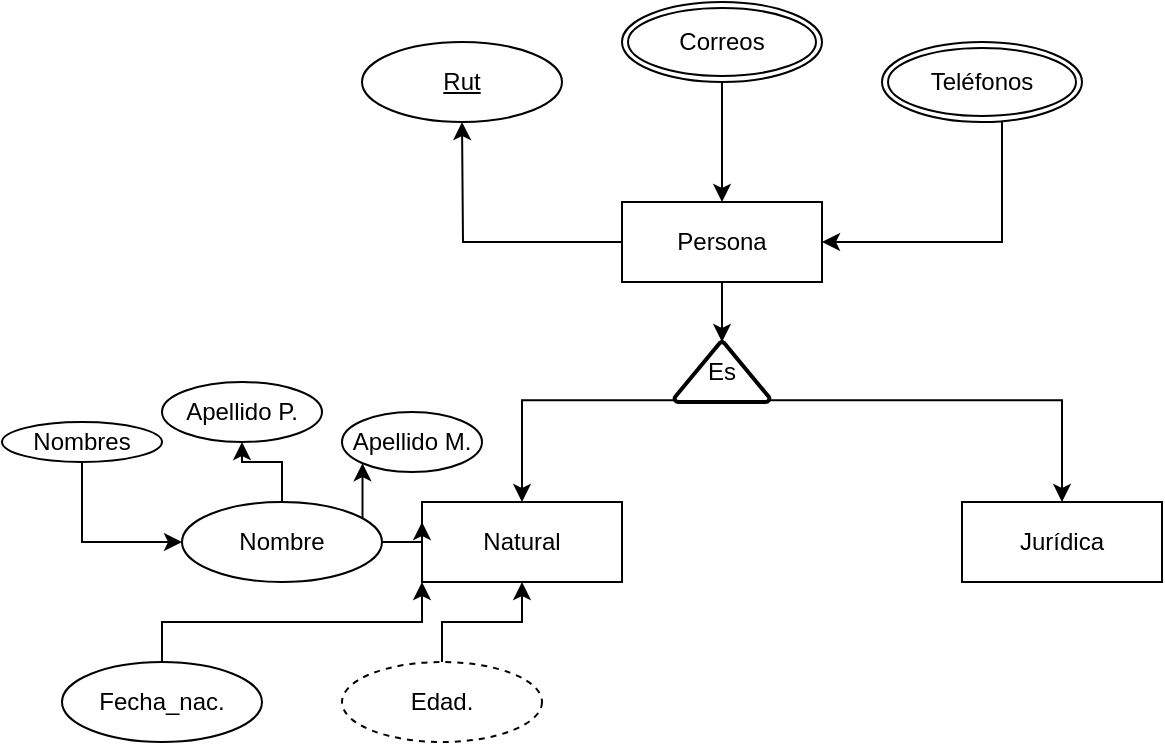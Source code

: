 <mxfile version="17.4.4" type="github" pages="2">
  <diagram id="zzye00l6cjTFEzyAzEfS" name="Page-1">
    <mxGraphModel dx="827" dy="490" grid="1" gridSize="10" guides="1" tooltips="1" connect="1" arrows="1" fold="1" page="1" pageScale="1" pageWidth="827" pageHeight="1169" math="0" shadow="0">
      <root>
        <mxCell id="0" />
        <mxCell id="1" parent="0" />
        <mxCell id="3ovZpFwWh21vao-ExUY7-5" style="edgeStyle=orthogonalEdgeStyle;rounded=0;orthogonalLoop=1;jettySize=auto;html=1;exitX=0;exitY=0.5;exitDx=0;exitDy=0;" parent="1" source="3ovZpFwWh21vao-ExUY7-8" edge="1">
          <mxGeometry relative="1" as="geometry">
            <mxPoint x="250" y="90" as="targetPoint" />
            <mxPoint x="354" y="155" as="sourcePoint" />
          </mxGeometry>
        </mxCell>
        <mxCell id="3ovZpFwWh21vao-ExUY7-15" style="edgeStyle=orthogonalEdgeStyle;rounded=0;orthogonalLoop=1;jettySize=auto;html=1;entryX=0.5;entryY=0;entryDx=0;entryDy=0;entryPerimeter=0;" parent="1" source="3ovZpFwWh21vao-ExUY7-8" target="3ovZpFwWh21vao-ExUY7-14" edge="1">
          <mxGeometry relative="1" as="geometry" />
        </mxCell>
        <mxCell id="3ovZpFwWh21vao-ExUY7-8" value="Persona" style="whiteSpace=wrap;html=1;align=center;" parent="1" vertex="1">
          <mxGeometry x="330" y="130" width="100" height="40" as="geometry" />
        </mxCell>
        <mxCell id="3ovZpFwWh21vao-ExUY7-9" value="Rut" style="ellipse;whiteSpace=wrap;html=1;align=center;fontStyle=4;" parent="1" vertex="1">
          <mxGeometry x="200" y="50" width="100" height="40" as="geometry" />
        </mxCell>
        <mxCell id="3ovZpFwWh21vao-ExUY7-11" style="edgeStyle=orthogonalEdgeStyle;rounded=0;orthogonalLoop=1;jettySize=auto;html=1;entryX=0.5;entryY=0;entryDx=0;entryDy=0;" parent="1" source="3ovZpFwWh21vao-ExUY7-10" target="3ovZpFwWh21vao-ExUY7-8" edge="1">
          <mxGeometry relative="1" as="geometry" />
        </mxCell>
        <mxCell id="3ovZpFwWh21vao-ExUY7-10" value="Correos" style="ellipse;shape=doubleEllipse;margin=3;whiteSpace=wrap;html=1;align=center;" parent="1" vertex="1">
          <mxGeometry x="330" y="30" width="100" height="40" as="geometry" />
        </mxCell>
        <mxCell id="3ovZpFwWh21vao-ExUY7-13" style="edgeStyle=orthogonalEdgeStyle;rounded=0;orthogonalLoop=1;jettySize=auto;html=1;entryX=1;entryY=0.5;entryDx=0;entryDy=0;" parent="1" source="3ovZpFwWh21vao-ExUY7-12" target="3ovZpFwWh21vao-ExUY7-8" edge="1">
          <mxGeometry relative="1" as="geometry">
            <Array as="points">
              <mxPoint x="520" y="150" />
            </Array>
          </mxGeometry>
        </mxCell>
        <mxCell id="3ovZpFwWh21vao-ExUY7-12" value="Teléfonos" style="ellipse;shape=doubleEllipse;margin=3;whiteSpace=wrap;html=1;align=center;" parent="1" vertex="1">
          <mxGeometry x="460" y="50" width="100" height="40" as="geometry" />
        </mxCell>
        <mxCell id="3ovZpFwWh21vao-ExUY7-16" style="edgeStyle=orthogonalEdgeStyle;rounded=0;orthogonalLoop=1;jettySize=auto;html=1;exitX=0.01;exitY=0.97;exitDx=0;exitDy=0;exitPerimeter=0;entryX=0.5;entryY=0;entryDx=0;entryDy=0;" parent="1" source="3ovZpFwWh21vao-ExUY7-14" target="3ovZpFwWh21vao-ExUY7-17" edge="1">
          <mxGeometry relative="1" as="geometry">
            <mxPoint x="170" y="280" as="targetPoint" />
            <Array as="points">
              <mxPoint x="280" y="229" />
            </Array>
          </mxGeometry>
        </mxCell>
        <mxCell id="3ovZpFwWh21vao-ExUY7-19" value="" style="edgeStyle=orthogonalEdgeStyle;rounded=0;orthogonalLoop=1;jettySize=auto;html=1;entryX=0.5;entryY=0;entryDx=0;entryDy=0;exitX=0.99;exitY=0.97;exitDx=0;exitDy=0;exitPerimeter=0;" parent="1" source="3ovZpFwWh21vao-ExUY7-14" target="3ovZpFwWh21vao-ExUY7-20" edge="1">
          <mxGeometry relative="1" as="geometry">
            <mxPoint x="447.5" y="215" as="targetPoint" />
            <Array as="points">
              <mxPoint x="550" y="229" />
            </Array>
          </mxGeometry>
        </mxCell>
        <mxCell id="3ovZpFwWh21vao-ExUY7-14" value="Es" style="strokeWidth=2;html=1;shape=mxgraph.flowchart.extract_or_measurement;whiteSpace=wrap;" parent="1" vertex="1">
          <mxGeometry x="356.25" y="200" width="47.5" height="30" as="geometry" />
        </mxCell>
        <mxCell id="3ovZpFwWh21vao-ExUY7-17" value="Natural" style="whiteSpace=wrap;html=1;align=center;" parent="1" vertex="1">
          <mxGeometry x="230" y="280" width="100" height="40" as="geometry" />
        </mxCell>
        <mxCell id="3ovZpFwWh21vao-ExUY7-20" value="Jurídica" style="whiteSpace=wrap;html=1;align=center;" parent="1" vertex="1">
          <mxGeometry x="500" y="280" width="100" height="40" as="geometry" />
        </mxCell>
        <mxCell id="3ovZpFwWh21vao-ExUY7-22" style="edgeStyle=orthogonalEdgeStyle;rounded=0;orthogonalLoop=1;jettySize=auto;html=1;entryX=0;entryY=0.25;entryDx=0;entryDy=0;" parent="1" source="3ovZpFwWh21vao-ExUY7-21" target="3ovZpFwWh21vao-ExUY7-17" edge="1">
          <mxGeometry relative="1" as="geometry" />
        </mxCell>
        <mxCell id="3ovZpFwWh21vao-ExUY7-27" style="edgeStyle=orthogonalEdgeStyle;rounded=0;orthogonalLoop=1;jettySize=auto;html=1;entryX=0.5;entryY=1;entryDx=0;entryDy=0;" parent="1" source="3ovZpFwWh21vao-ExUY7-21" target="3ovZpFwWh21vao-ExUY7-25" edge="1">
          <mxGeometry relative="1" as="geometry" />
        </mxCell>
        <mxCell id="3ovZpFwWh21vao-ExUY7-28" style="edgeStyle=orthogonalEdgeStyle;rounded=0;orthogonalLoop=1;jettySize=auto;html=1;entryX=0;entryY=1;entryDx=0;entryDy=0;" parent="1" source="3ovZpFwWh21vao-ExUY7-21" target="3ovZpFwWh21vao-ExUY7-26" edge="1">
          <mxGeometry relative="1" as="geometry">
            <Array as="points">
              <mxPoint x="190" y="280" />
              <mxPoint x="190" y="280" />
            </Array>
          </mxGeometry>
        </mxCell>
        <mxCell id="3ovZpFwWh21vao-ExUY7-21" value="Nombre" style="ellipse;whiteSpace=wrap;html=1;align=center;" parent="1" vertex="1">
          <mxGeometry x="110" y="280" width="100" height="40" as="geometry" />
        </mxCell>
        <mxCell id="3ovZpFwWh21vao-ExUY7-24" style="edgeStyle=orthogonalEdgeStyle;rounded=0;orthogonalLoop=1;jettySize=auto;html=1;entryX=0;entryY=0.5;entryDx=0;entryDy=0;exitX=0.5;exitY=1;exitDx=0;exitDy=0;" parent="1" source="3ovZpFwWh21vao-ExUY7-23" target="3ovZpFwWh21vao-ExUY7-21" edge="1">
          <mxGeometry relative="1" as="geometry">
            <Array as="points">
              <mxPoint x="60" y="300" />
            </Array>
          </mxGeometry>
        </mxCell>
        <mxCell id="3ovZpFwWh21vao-ExUY7-23" value="Nombres" style="ellipse;whiteSpace=wrap;html=1;align=center;" parent="1" vertex="1">
          <mxGeometry x="20" y="240" width="80" height="20" as="geometry" />
        </mxCell>
        <mxCell id="3ovZpFwWh21vao-ExUY7-25" value="Apellido P." style="ellipse;whiteSpace=wrap;html=1;align=center;" parent="1" vertex="1">
          <mxGeometry x="100" y="220" width="80" height="30" as="geometry" />
        </mxCell>
        <mxCell id="3ovZpFwWh21vao-ExUY7-26" value="Apellido M." style="ellipse;whiteSpace=wrap;html=1;align=center;" parent="1" vertex="1">
          <mxGeometry x="190" y="235" width="70" height="30" as="geometry" />
        </mxCell>
        <mxCell id="3ovZpFwWh21vao-ExUY7-30" style="edgeStyle=orthogonalEdgeStyle;rounded=0;orthogonalLoop=1;jettySize=auto;html=1;entryX=0;entryY=1;entryDx=0;entryDy=0;" parent="1" source="3ovZpFwWh21vao-ExUY7-29" target="3ovZpFwWh21vao-ExUY7-17" edge="1">
          <mxGeometry relative="1" as="geometry">
            <Array as="points">
              <mxPoint x="100" y="340" />
              <mxPoint x="230" y="340" />
            </Array>
          </mxGeometry>
        </mxCell>
        <mxCell id="3ovZpFwWh21vao-ExUY7-29" value="Fecha_nac." style="ellipse;whiteSpace=wrap;html=1;align=center;" parent="1" vertex="1">
          <mxGeometry x="50" y="360" width="100" height="40" as="geometry" />
        </mxCell>
        <mxCell id="3ovZpFwWh21vao-ExUY7-32" style="edgeStyle=orthogonalEdgeStyle;rounded=0;orthogonalLoop=1;jettySize=auto;html=1;entryX=0.5;entryY=1;entryDx=0;entryDy=0;" parent="1" source="3ovZpFwWh21vao-ExUY7-31" target="3ovZpFwWh21vao-ExUY7-17" edge="1">
          <mxGeometry relative="1" as="geometry" />
        </mxCell>
        <mxCell id="3ovZpFwWh21vao-ExUY7-31" value="Edad." style="ellipse;whiteSpace=wrap;html=1;align=center;dashed=1;" parent="1" vertex="1">
          <mxGeometry x="190" y="360" width="100" height="40" as="geometry" />
        </mxCell>
      </root>
    </mxGraphModel>
  </diagram>
  <diagram id="c7RoRObAXvQljqgbU8Wg" name="Page-2">
    <mxGraphModel dx="827" dy="490" grid="1" gridSize="10" guides="1" tooltips="1" connect="1" arrows="1" fold="1" page="1" pageScale="1" pageWidth="827" pageHeight="1169" math="0" shadow="0">
      <root>
        <mxCell id="0" />
        <mxCell id="1" parent="0" />
        <mxCell id="ngnpzMp1GbzGolcboVhp-2" style="edgeStyle=none;rounded=0;orthogonalLoop=1;jettySize=auto;html=1;entryX=0.5;entryY=0;entryDx=0;entryDy=0;" edge="1" parent="1" source="ngnpzMp1GbzGolcboVhp-1" target="ngnpzMp1GbzGolcboVhp-4">
          <mxGeometry relative="1" as="geometry">
            <mxPoint x="414" y="170" as="targetPoint" />
          </mxGeometry>
        </mxCell>
        <mxCell id="ngnpzMp1GbzGolcboVhp-1" value="Galeria de arte" style="whiteSpace=wrap;html=1;align=center;" vertex="1" parent="1">
          <mxGeometry x="440" y="50" width="100" height="40" as="geometry" />
        </mxCell>
        <mxCell id="ngnpzMp1GbzGolcboVhp-4" value="Presentan" style="shape=rhombus;perimeter=rhombusPerimeter;whiteSpace=wrap;html=1;align=center;" vertex="1" parent="1">
          <mxGeometry x="430" y="180" width="120" height="60" as="geometry" />
        </mxCell>
        <mxCell id="ngnpzMp1GbzGolcboVhp-6" style="edgeStyle=none;rounded=0;orthogonalLoop=1;jettySize=auto;html=1;entryX=0;entryY=1;entryDx=0;entryDy=0;" edge="1" parent="1" source="ngnpzMp1GbzGolcboVhp-5" target="ngnpzMp1GbzGolcboVhp-4">
          <mxGeometry relative="1" as="geometry" />
        </mxCell>
        <mxCell id="ngnpzMp1GbzGolcboVhp-5" value="Obras" style="whiteSpace=wrap;html=1;align=center;" vertex="1" parent="1">
          <mxGeometry x="210" y="300" width="100" height="40" as="geometry" />
        </mxCell>
        <mxCell id="ngnpzMp1GbzGolcboVhp-9" style="edgeStyle=none;rounded=0;orthogonalLoop=1;jettySize=auto;html=1;" edge="1" parent="1" source="ngnpzMp1GbzGolcboVhp-7" target="ngnpzMp1GbzGolcboVhp-8">
          <mxGeometry relative="1" as="geometry" />
        </mxCell>
        <mxCell id="ngnpzMp1GbzGolcboVhp-7" value="Artista contemporaneo" style="rounded=1;arcSize=10;whiteSpace=wrap;html=1;align=center;" vertex="1" parent="1">
          <mxGeometry x="80" y="490" width="100" height="40" as="geometry" />
        </mxCell>
        <mxCell id="ngnpzMp1GbzGolcboVhp-10" style="edgeStyle=none;rounded=0;orthogonalLoop=1;jettySize=auto;html=1;entryX=0.5;entryY=1;entryDx=0;entryDy=0;" edge="1" parent="1" source="ngnpzMp1GbzGolcboVhp-8" target="ngnpzMp1GbzGolcboVhp-5">
          <mxGeometry relative="1" as="geometry" />
        </mxCell>
        <mxCell id="ngnpzMp1GbzGolcboVhp-8" value="Crea" style="shape=rhombus;perimeter=rhombusPerimeter;whiteSpace=wrap;html=1;align=center;" vertex="1" parent="1">
          <mxGeometry x="220" y="380" width="80" height="50" as="geometry" />
        </mxCell>
      </root>
    </mxGraphModel>
  </diagram>
</mxfile>
